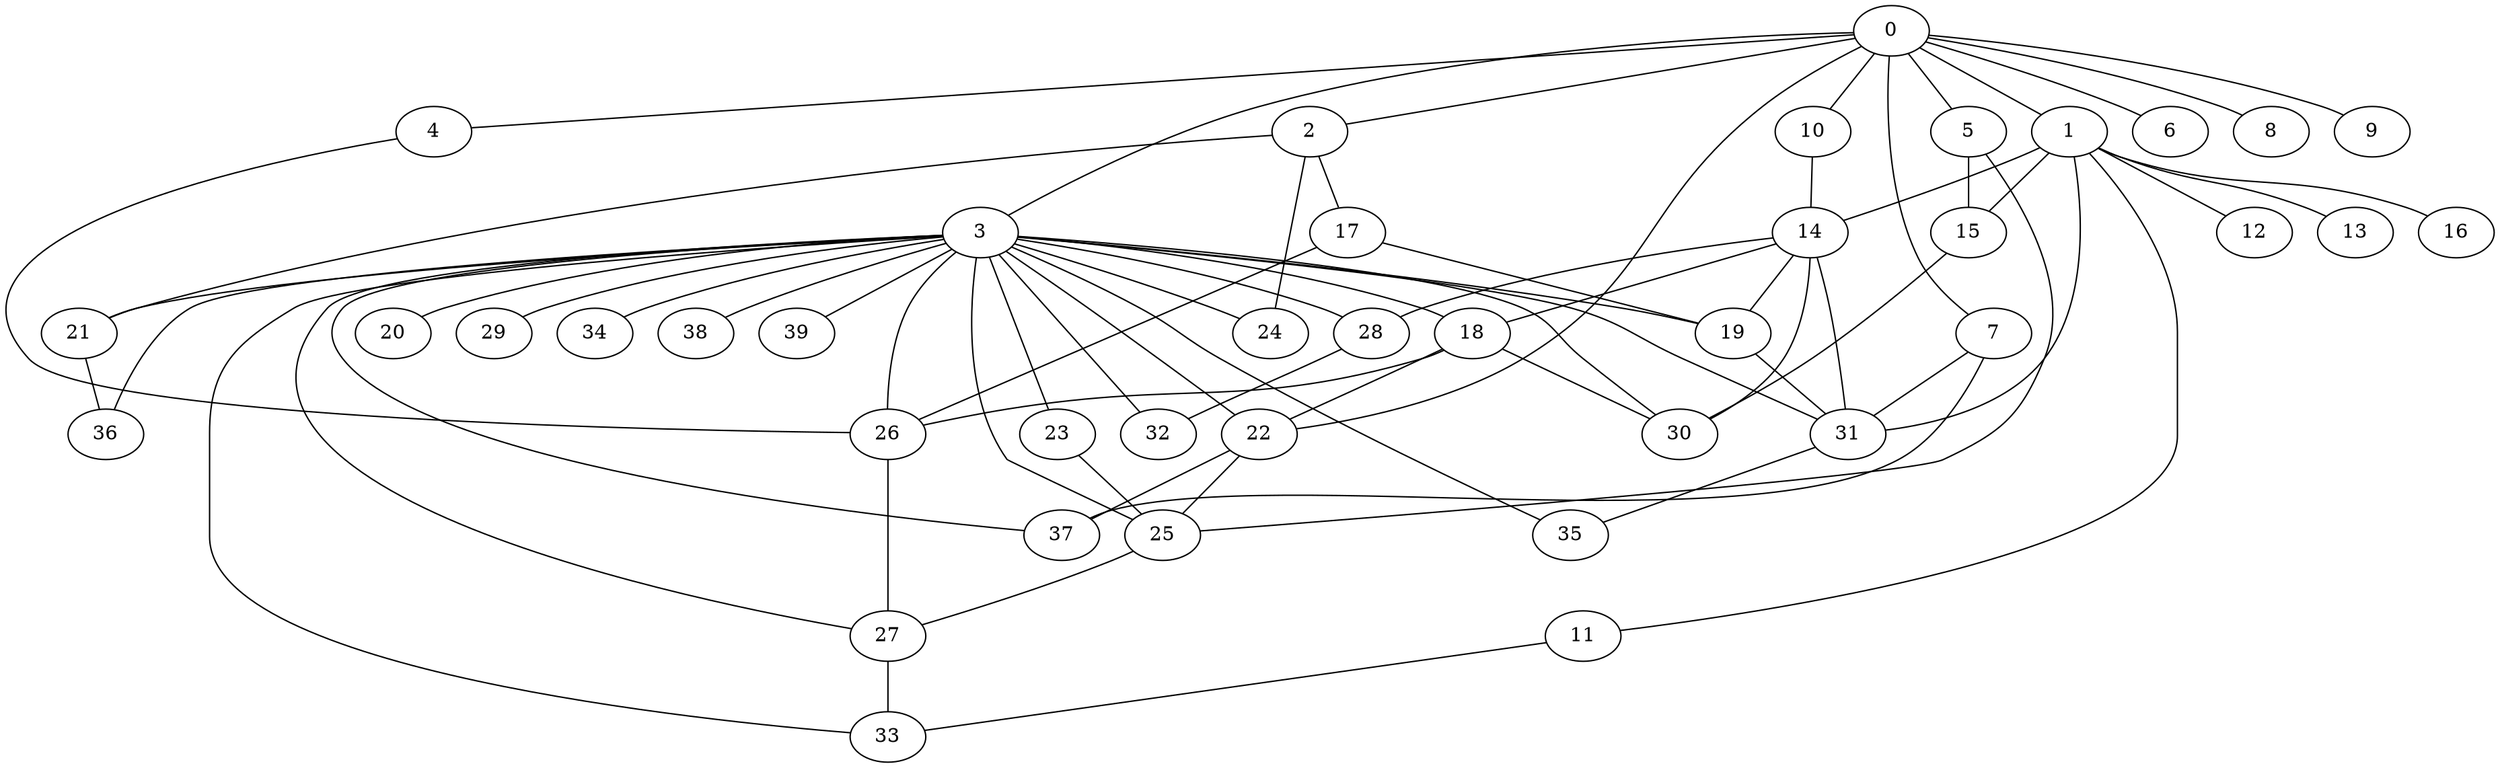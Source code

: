 
graph graphname {
    0 -- 1
0 -- 2
0 -- 3
0 -- 4
0 -- 5
0 -- 6
0 -- 7
0 -- 8
0 -- 9
0 -- 10
0 -- 22
1 -- 11
1 -- 12
1 -- 13
1 -- 14
1 -- 15
1 -- 16
1 -- 31
2 -- 17
2 -- 24
2 -- 21
3 -- 18
3 -- 19
3 -- 20
3 -- 21
3 -- 22
3 -- 23
3 -- 24
3 -- 25
3 -- 26
3 -- 27
3 -- 28
3 -- 29
3 -- 30
3 -- 31
3 -- 32
3 -- 33
3 -- 34
3 -- 35
3 -- 36
3 -- 37
3 -- 38
3 -- 39
4 -- 26
5 -- 25
5 -- 15
7 -- 37
7 -- 31
10 -- 14
11 -- 33
14 -- 30
14 -- 28
14 -- 31
14 -- 18
14 -- 19
15 -- 30
17 -- 19
17 -- 26
18 -- 22
18 -- 26
18 -- 30
19 -- 31
21 -- 36
22 -- 37
22 -- 25
23 -- 25
25 -- 27
26 -- 27
27 -- 33
28 -- 32
31 -- 35

}
